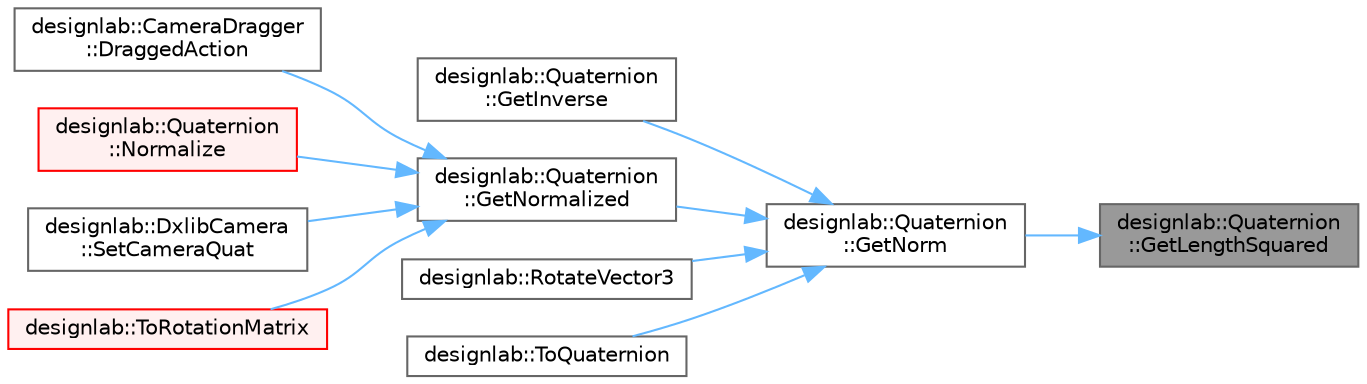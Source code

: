 digraph "designlab::Quaternion::GetLengthSquared"
{
 // LATEX_PDF_SIZE
  bgcolor="transparent";
  edge [fontname=Helvetica,fontsize=10,labelfontname=Helvetica,labelfontsize=10];
  node [fontname=Helvetica,fontsize=10,shape=box,height=0.2,width=0.4];
  rankdir="RL";
  Node1 [id="Node000001",label="designlab::Quaternion\l::GetLengthSquared",height=0.2,width=0.4,color="gray40", fillcolor="grey60", style="filled", fontcolor="black",tooltip="クォータニオンの長さの2乗を返す(ノルムの2乗)．   クォータニオンの長さの2乗は，w^2 + x^2 + y^2 + z^2 で求められる．"];
  Node1 -> Node2 [id="edge1_Node000001_Node000002",dir="back",color="steelblue1",style="solid",tooltip=" "];
  Node2 [id="Node000002",label="designlab::Quaternion\l::GetNorm",height=0.2,width=0.4,color="grey40", fillcolor="white", style="filled",URL="$structdesignlab_1_1_quaternion.html#a56bbbd522805450144f54aae7dbd117e",tooltip="クォータニオンのノルムを返す．   ノルムとは，ベクトルの大きさのこと． クォータニオンのノルムは，w^2 + x^2 + y^2 + z^2 の平方根で求められる．"];
  Node2 -> Node3 [id="edge2_Node000002_Node000003",dir="back",color="steelblue1",style="solid",tooltip=" "];
  Node3 [id="Node000003",label="designlab::Quaternion\l::GetInverse",height=0.2,width=0.4,color="grey40", fillcolor="white", style="filled",URL="$structdesignlab_1_1_quaternion.html#ad164e180a90ff6e7e1df3f5b57cb8b3b",tooltip="クォータニオンの逆数を返す．   クォータニオンqの逆数q^-1は，qの共役をノルムで割ったもの．   q^-1 = q* / |q|^2"];
  Node2 -> Node4 [id="edge3_Node000002_Node000004",dir="back",color="steelblue1",style="solid",tooltip=" "];
  Node4 [id="Node000004",label="designlab::Quaternion\l::GetNormalized",height=0.2,width=0.4,color="grey40", fillcolor="white", style="filled",URL="$structdesignlab_1_1_quaternion.html#a2c504d31353e189b1fa7a83cfd60deba",tooltip="正規化したクォータニオンを返す．   クォータニオンの正規化とは，ノルムを1にすることを表す．   クォータニオンqの正規化は，q / |q| で求められる．"];
  Node4 -> Node5 [id="edge4_Node000004_Node000005",dir="back",color="steelblue1",style="solid",tooltip=" "];
  Node5 [id="Node000005",label="designlab::CameraDragger\l::DraggedAction",height=0.2,width=0.4,color="grey40", fillcolor="white", style="filled",URL="$classdesignlab_1_1_camera_dragger.html#ad9f9da3070ea76a8ae205590e5599d10",tooltip="ドラッグ中の処理を行う．   カーソルは上にあるけど，ドラッグ中ではない場合でも呼び出される．"];
  Node4 -> Node6 [id="edge5_Node000004_Node000006",dir="back",color="steelblue1",style="solid",tooltip=" "];
  Node6 [id="Node000006",label="designlab::Quaternion\l::Normalize",height=0.2,width=0.4,color="red", fillcolor="#FFF0F0", style="filled",URL="$structdesignlab_1_1_quaternion.html#a45dfcf48edea7b439e7d189d0d105bfa",tooltip="自身を正規化する．ノルムが１になる．"];
  Node4 -> Node12 [id="edge6_Node000004_Node000012",dir="back",color="steelblue1",style="solid",tooltip=" "];
  Node12 [id="Node000012",label="designlab::DxlibCamera\l::SetCameraQuat",height=0.2,width=0.4,color="grey40", fillcolor="white", style="filled",URL="$classdesignlab_1_1_dxlib_camera.html#af574fd9e57c002865025f41d05491b85",tooltip="カメラのクォータニオンをセットする．"];
  Node4 -> Node13 [id="edge7_Node000004_Node000013",dir="back",color="steelblue1",style="solid",tooltip=" "];
  Node13 [id="Node000013",label="designlab::ToRotationMatrix",height=0.2,width=0.4,color="red", fillcolor="#FFF0F0", style="filled",URL="$namespacedesignlab.html#a8183abef6391dd2b5c396f1fa3062294",tooltip="クォータニオンから回転角行列への変換．"];
  Node2 -> Node26 [id="edge8_Node000002_Node000026",dir="back",color="steelblue1",style="solid",tooltip=" "];
  Node26 [id="Node000026",label="designlab::RotateVector3",height=0.2,width=0.4,color="grey40", fillcolor="white", style="filled",URL="$namespacedesignlab.html#a60f10cf89b782d822987acc6e655a2a7",tooltip="3次元の位置ベクトルを回転させる．必ず正規化クォータニオンを用いること．"];
  Node2 -> Node27 [id="edge9_Node000002_Node000027",dir="back",color="steelblue1",style="solid",tooltip=" "];
  Node27 [id="Node000027",label="designlab::ToQuaternion",height=0.2,width=0.4,color="grey40", fillcolor="white", style="filled",URL="$namespacedesignlab.html#a54d940e1e1adcbeeec8594a7f542fdef",tooltip="オイラー角からクォータニオンへの変換．"];
}
